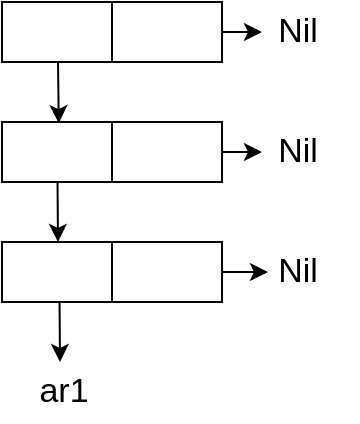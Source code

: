 <mxfile version="20.8.20" type="device"><diagram name="Страница 1" id="i5_63RWLVYdMJQAaPI5O"><mxGraphModel dx="1050" dy="541" grid="1" gridSize="10" guides="1" tooltips="1" connect="1" arrows="1" fold="1" page="1" pageScale="1" pageWidth="827" pageHeight="1169" math="0" shadow="0"><root><mxCell id="0"/><mxCell id="1" parent="0"/><mxCell id="fRmyq1dESAWXy6gFgR5X-1" value="" style="shape=table;startSize=0;container=1;collapsible=0;childLayout=tableLayout;fontSize=16;" vertex="1" parent="1"><mxGeometry x="480" y="190" width="110" height="30" as="geometry"/></mxCell><mxCell id="fRmyq1dESAWXy6gFgR5X-2" value="" style="shape=tableRow;horizontal=0;startSize=0;swimlaneHead=0;swimlaneBody=0;strokeColor=inherit;top=0;left=0;bottom=0;right=0;collapsible=0;dropTarget=0;fillColor=none;points=[[0,0.5],[1,0.5]];portConstraint=eastwest;fontSize=16;" vertex="1" parent="fRmyq1dESAWXy6gFgR5X-1"><mxGeometry width="110" height="30" as="geometry"/></mxCell><mxCell id="fRmyq1dESAWXy6gFgR5X-3" value="" style="shape=partialRectangle;html=1;whiteSpace=wrap;connectable=0;strokeColor=inherit;overflow=hidden;fillColor=none;top=0;left=0;bottom=0;right=0;pointerEvents=1;fontSize=16;" vertex="1" parent="fRmyq1dESAWXy6gFgR5X-2"><mxGeometry width="55" height="30" as="geometry"><mxRectangle width="55" height="30" as="alternateBounds"/></mxGeometry></mxCell><mxCell id="fRmyq1dESAWXy6gFgR5X-4" value="" style="shape=partialRectangle;html=1;whiteSpace=wrap;connectable=0;strokeColor=inherit;overflow=hidden;fillColor=none;top=0;left=0;bottom=0;right=0;pointerEvents=1;fontSize=16;" vertex="1" parent="fRmyq1dESAWXy6gFgR5X-2"><mxGeometry x="55" width="55" height="30" as="geometry"><mxRectangle width="55" height="30" as="alternateBounds"/></mxGeometry></mxCell><mxCell id="fRmyq1dESAWXy6gFgR5X-5" value="" style="endArrow=classic;html=1;rounded=0;exitX=0.223;exitY=1.045;exitDx=0;exitDy=0;exitPerimeter=0;entryX=0.5;entryY=0;entryDx=0;entryDy=0;" edge="1" parent="1"><mxGeometry width="50" height="50" relative="1" as="geometry"><mxPoint x="507.76" y="219.8" as="sourcePoint"/><mxPoint x="508" y="250" as="targetPoint"/></mxGeometry></mxCell><mxCell id="fRmyq1dESAWXy6gFgR5X-6" value="" style="shape=table;startSize=0;container=1;collapsible=0;childLayout=tableLayout;fontSize=16;" vertex="1" parent="1"><mxGeometry x="480" y="250" width="110" height="30" as="geometry"/></mxCell><mxCell id="fRmyq1dESAWXy6gFgR5X-7" value="" style="shape=tableRow;horizontal=0;startSize=0;swimlaneHead=0;swimlaneBody=0;strokeColor=inherit;top=0;left=0;bottom=0;right=0;collapsible=0;dropTarget=0;fillColor=none;points=[[0,0.5],[1,0.5]];portConstraint=eastwest;fontSize=16;" vertex="1" parent="fRmyq1dESAWXy6gFgR5X-6"><mxGeometry width="110" height="30" as="geometry"/></mxCell><mxCell id="fRmyq1dESAWXy6gFgR5X-8" value="" style="shape=partialRectangle;html=1;whiteSpace=wrap;connectable=0;strokeColor=inherit;overflow=hidden;fillColor=none;top=0;left=0;bottom=0;right=0;pointerEvents=1;fontSize=16;" vertex="1" parent="fRmyq1dESAWXy6gFgR5X-7"><mxGeometry width="55" height="30" as="geometry"><mxRectangle width="55" height="30" as="alternateBounds"/></mxGeometry></mxCell><mxCell id="fRmyq1dESAWXy6gFgR5X-9" value="" style="shape=partialRectangle;html=1;whiteSpace=wrap;connectable=0;strokeColor=inherit;overflow=hidden;fillColor=none;top=0;left=0;bottom=0;right=0;pointerEvents=1;fontSize=16;" vertex="1" parent="fRmyq1dESAWXy6gFgR5X-7"><mxGeometry x="55" width="55" height="30" as="geometry"><mxRectangle width="55" height="30" as="alternateBounds"/></mxGeometry></mxCell><mxCell id="fRmyq1dESAWXy6gFgR5X-10" value="" style="endArrow=classic;html=1;rounded=0;exitX=0.223;exitY=1.045;exitDx=0;exitDy=0;exitPerimeter=0;entryX=0.5;entryY=0;entryDx=0;entryDy=0;" edge="1" parent="1"><mxGeometry width="50" height="50" relative="1" as="geometry"><mxPoint x="508.76" y="279.8" as="sourcePoint"/><mxPoint x="509" y="310" as="targetPoint"/></mxGeometry></mxCell><mxCell id="fRmyq1dESAWXy6gFgR5X-11" value="&lt;font style=&quot;font-size: 17px;&quot;&gt;ar1&lt;/font&gt;" style="text;html=1;strokeColor=none;fillColor=none;align=center;verticalAlign=middle;whiteSpace=wrap;rounded=0;" vertex="1" parent="1"><mxGeometry x="481" y="310" width="60" height="30" as="geometry"/></mxCell><mxCell id="fRmyq1dESAWXy6gFgR5X-12" value="" style="endArrow=classic;html=1;rounded=0;fontSize=17;exitX=1;exitY=0.5;exitDx=0;exitDy=0;" edge="1" parent="1" source="fRmyq1dESAWXy6gFgR5X-7"><mxGeometry width="50" height="50" relative="1" as="geometry"><mxPoint x="575" y="340" as="sourcePoint"/><mxPoint x="613" y="265" as="targetPoint"/></mxGeometry></mxCell><mxCell id="fRmyq1dESAWXy6gFgR5X-13" value="Nil" style="text;html=1;strokeColor=none;fillColor=none;align=center;verticalAlign=middle;whiteSpace=wrap;rounded=0;fontSize=17;" vertex="1" parent="1"><mxGeometry x="598" y="250" width="60" height="30" as="geometry"/></mxCell><mxCell id="fRmyq1dESAWXy6gFgR5X-14" value="" style="shape=table;startSize=0;container=1;collapsible=0;childLayout=tableLayout;fontSize=16;" vertex="1" parent="1"><mxGeometry x="480" y="130" width="110" height="30" as="geometry"/></mxCell><mxCell id="fRmyq1dESAWXy6gFgR5X-15" value="" style="shape=tableRow;horizontal=0;startSize=0;swimlaneHead=0;swimlaneBody=0;strokeColor=inherit;top=0;left=0;bottom=0;right=0;collapsible=0;dropTarget=0;fillColor=none;points=[[0,0.5],[1,0.5]];portConstraint=eastwest;fontSize=16;" vertex="1" parent="fRmyq1dESAWXy6gFgR5X-14"><mxGeometry width="110" height="30" as="geometry"/></mxCell><mxCell id="fRmyq1dESAWXy6gFgR5X-16" value="" style="shape=partialRectangle;html=1;whiteSpace=wrap;connectable=0;strokeColor=inherit;overflow=hidden;fillColor=none;top=0;left=0;bottom=0;right=0;pointerEvents=1;fontSize=16;" vertex="1" parent="fRmyq1dESAWXy6gFgR5X-15"><mxGeometry width="55" height="30" as="geometry"><mxRectangle width="55" height="30" as="alternateBounds"/></mxGeometry></mxCell><mxCell id="fRmyq1dESAWXy6gFgR5X-17" value="" style="shape=partialRectangle;html=1;whiteSpace=wrap;connectable=0;strokeColor=inherit;overflow=hidden;fillColor=none;top=0;left=0;bottom=0;right=0;pointerEvents=1;fontSize=16;" vertex="1" parent="fRmyq1dESAWXy6gFgR5X-15"><mxGeometry x="55" width="55" height="30" as="geometry"><mxRectangle width="55" height="30" as="alternateBounds"/></mxGeometry></mxCell><mxCell id="fRmyq1dESAWXy6gFgR5X-18" value="" style="endArrow=classic;html=1;rounded=0;entryX=0.258;entryY=0.02;entryDx=0;entryDy=0;entryPerimeter=0;" edge="1" parent="1" target="fRmyq1dESAWXy6gFgR5X-2"><mxGeometry width="50" height="50" relative="1" as="geometry"><mxPoint x="508" y="160" as="sourcePoint"/><mxPoint x="632" y="260" as="targetPoint"/></mxGeometry></mxCell><mxCell id="fRmyq1dESAWXy6gFgR5X-19" value="" style="endArrow=classic;html=1;rounded=0;exitX=1;exitY=0.5;exitDx=0;exitDy=0;" edge="1" parent="1" source="fRmyq1dESAWXy6gFgR5X-2"><mxGeometry width="50" height="50" relative="1" as="geometry"><mxPoint x="390" y="260" as="sourcePoint"/><mxPoint x="610" y="205" as="targetPoint"/></mxGeometry></mxCell><mxCell id="fRmyq1dESAWXy6gFgR5X-20" value="Nil" style="text;html=1;strokeColor=none;fillColor=none;align=center;verticalAlign=middle;whiteSpace=wrap;rounded=0;fontSize=17;" vertex="1" parent="1"><mxGeometry x="598" y="190" width="60" height="30" as="geometry"/></mxCell><mxCell id="fRmyq1dESAWXy6gFgR5X-21" value="" style="endArrow=classic;html=1;rounded=0;exitX=1;exitY=0.5;exitDx=0;exitDy=0;" edge="1" parent="1" source="fRmyq1dESAWXy6gFgR5X-15"><mxGeometry width="50" height="50" relative="1" as="geometry"><mxPoint x="390" y="260" as="sourcePoint"/><mxPoint x="610" y="145" as="targetPoint"/></mxGeometry></mxCell><mxCell id="fRmyq1dESAWXy6gFgR5X-22" value="Nil" style="text;html=1;strokeColor=none;fillColor=none;align=center;verticalAlign=middle;whiteSpace=wrap;rounded=0;fontSize=17;" vertex="1" parent="1"><mxGeometry x="598" y="130" width="60" height="30" as="geometry"/></mxCell></root></mxGraphModel></diagram></mxfile>